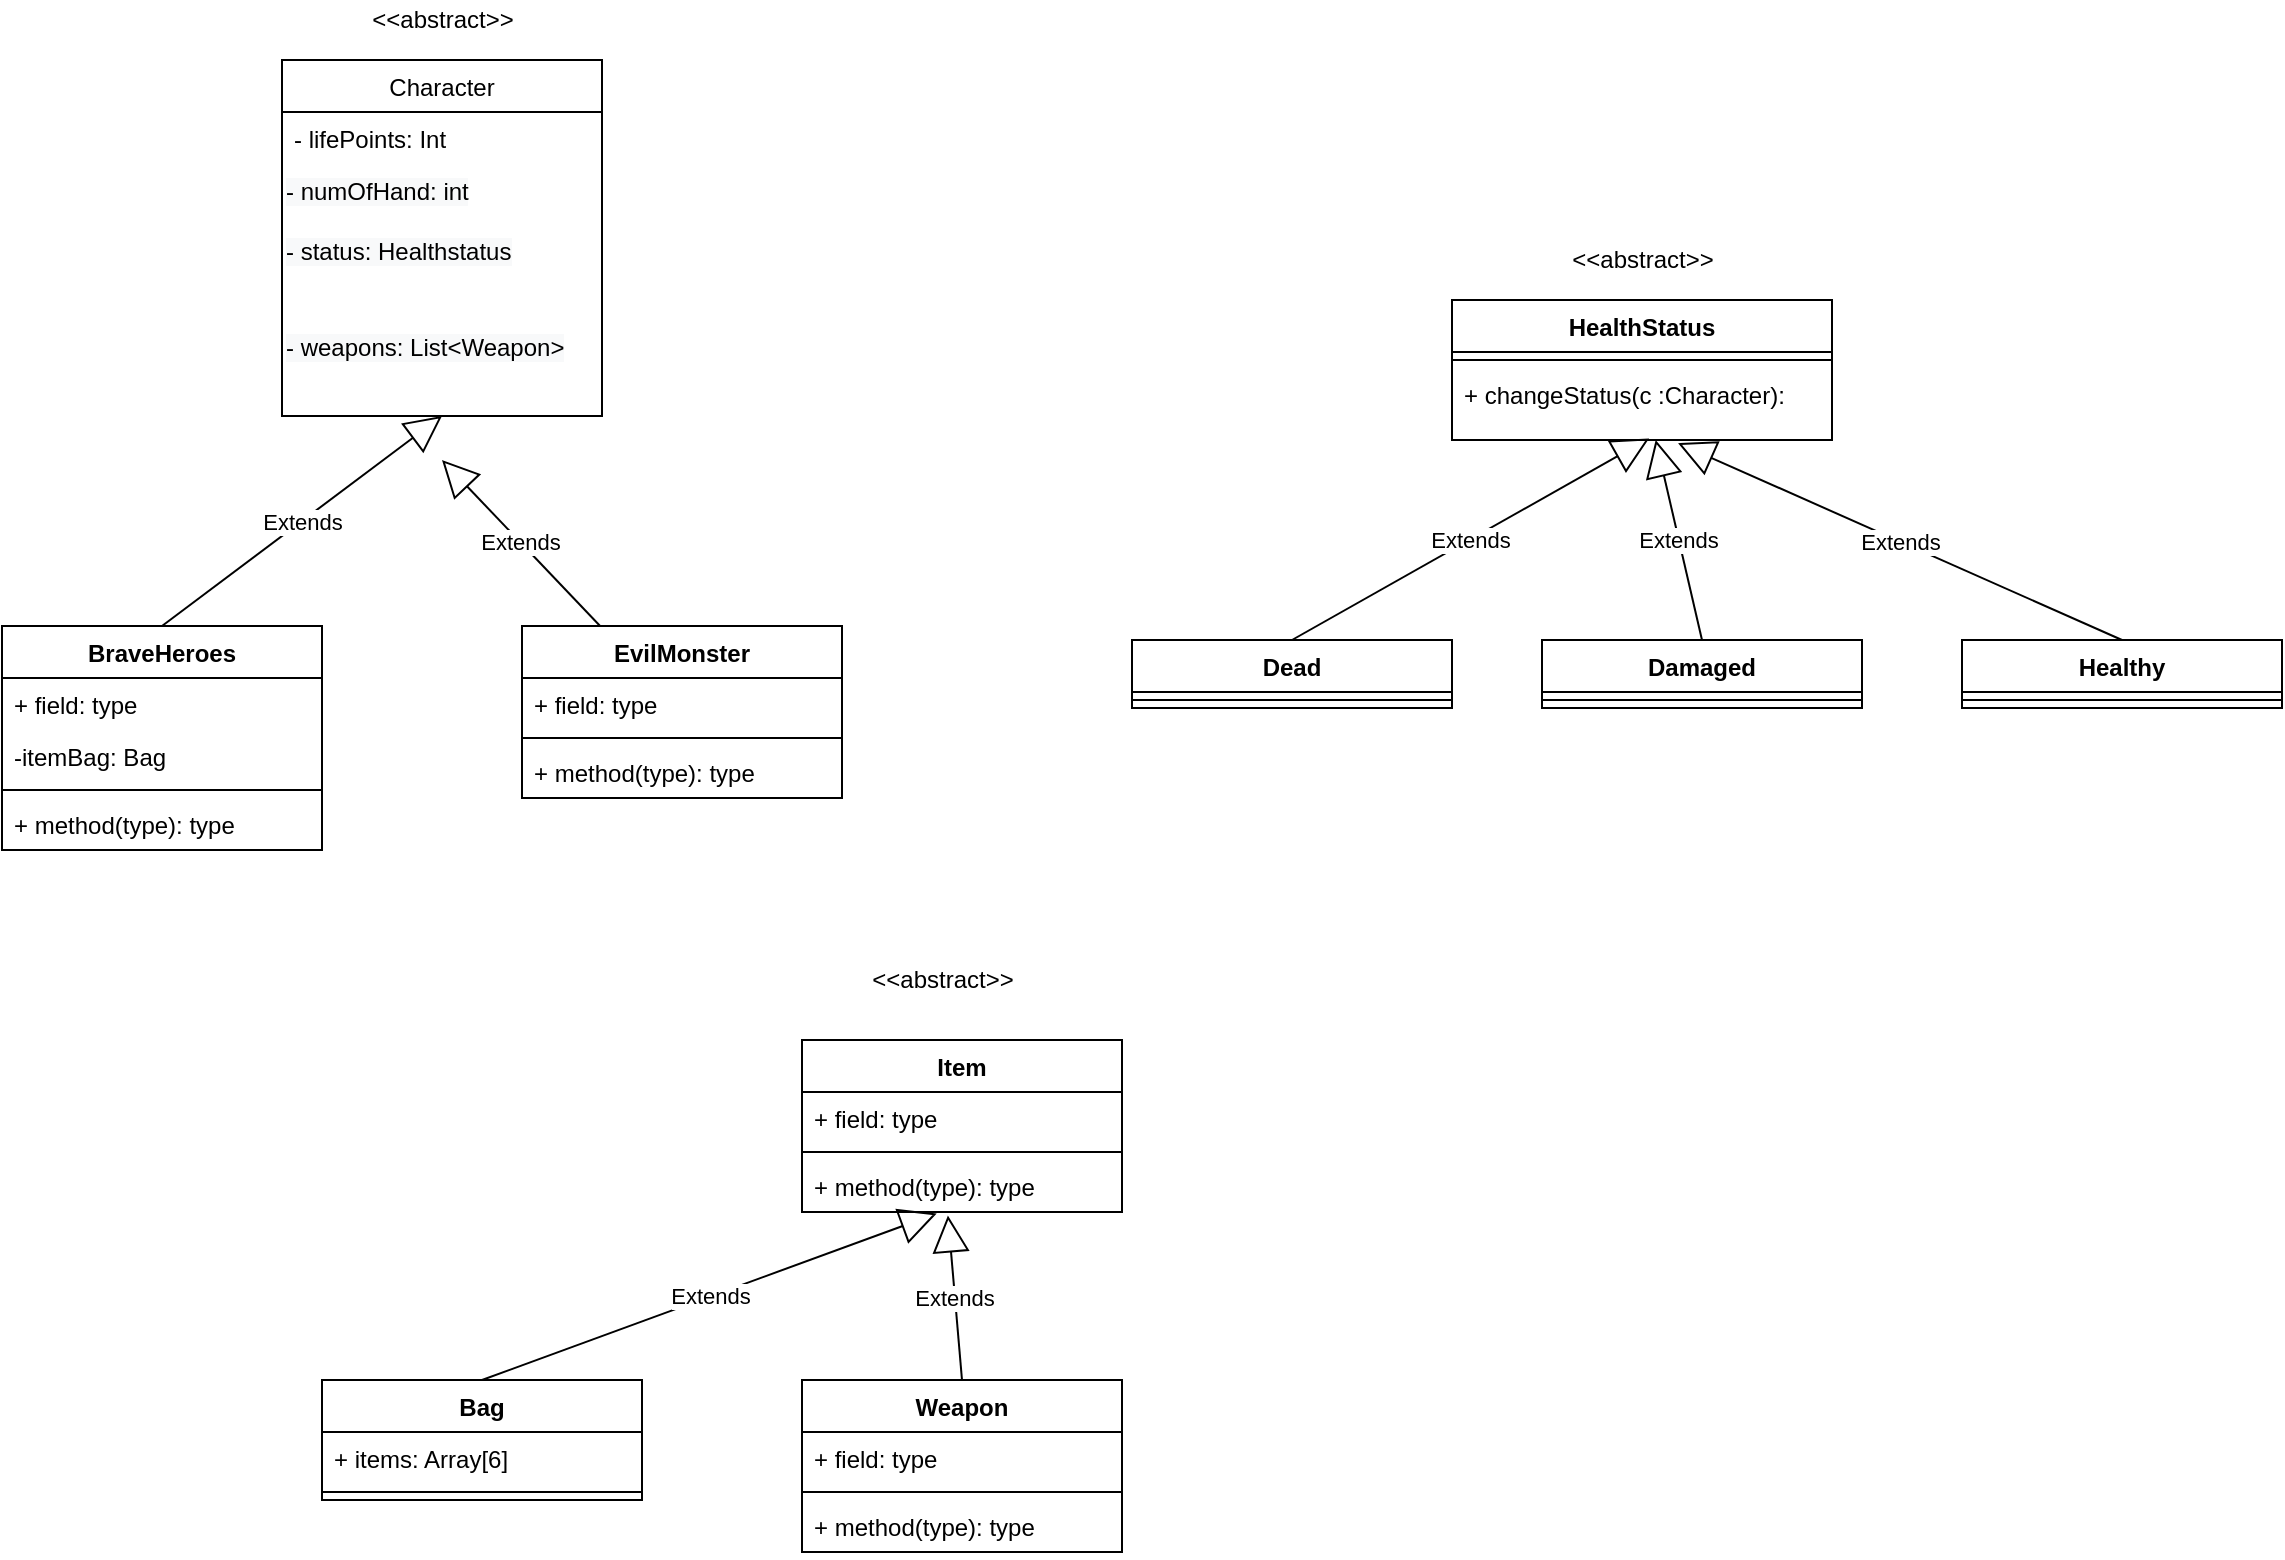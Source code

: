 <mxfile version="15.7.0" type="github">
  <diagram id="fswddAKS47gp_5byCrZ_" name="Page-1">
    <mxGraphModel dx="1456" dy="645" grid="1" gridSize="10" guides="1" tooltips="1" connect="1" arrows="1" fold="1" page="1" pageScale="1" pageWidth="827" pageHeight="1169" math="0" shadow="0">
      <root>
        <mxCell id="0" />
        <mxCell id="1" parent="0" />
        <mxCell id="siEeSFT4i3vVfXWGxD6--1" value="Character" style="swimlane;fontStyle=0;childLayout=stackLayout;horizontal=1;startSize=26;fillColor=none;horizontalStack=0;resizeParent=1;resizeParentMax=0;resizeLast=0;collapsible=1;marginBottom=0;" vertex="1" parent="1">
          <mxGeometry x="180" y="190" width="160" height="178" as="geometry" />
        </mxCell>
        <mxCell id="siEeSFT4i3vVfXWGxD6--2" value="- lifePoints: Int" style="text;strokeColor=none;fillColor=none;align=left;verticalAlign=top;spacingLeft=4;spacingRight=4;overflow=hidden;rotatable=0;points=[[0,0.5],[1,0.5]];portConstraint=eastwest;" vertex="1" parent="siEeSFT4i3vVfXWGxD6--1">
          <mxGeometry y="26" width="160" height="26" as="geometry" />
        </mxCell>
        <mxCell id="siEeSFT4i3vVfXWGxD6--48" value="&lt;span style=&quot;color: rgb(0 , 0 , 0) ; font-family: &amp;#34;helvetica&amp;#34; ; font-size: 12px ; font-style: normal ; font-weight: 400 ; letter-spacing: normal ; text-align: left ; text-indent: 0px ; text-transform: none ; word-spacing: 0px ; background-color: rgb(248 , 249 , 250) ; display: inline ; float: none&quot;&gt;- numOfHand: int&lt;/span&gt;" style="text;whiteSpace=wrap;html=1;" vertex="1" parent="siEeSFT4i3vVfXWGxD6--1">
          <mxGeometry y="52" width="160" height="30" as="geometry" />
        </mxCell>
        <mxCell id="siEeSFT4i3vVfXWGxD6--38" value="&lt;span style=&quot;color: rgb(0 , 0 , 0) ; font-family: &amp;#34;helvetica&amp;#34; ; font-size: 12px ; font-style: normal ; font-weight: 400 ; letter-spacing: normal ; text-align: left ; text-indent: 0px ; text-transform: none ; word-spacing: 0px ; background-color: rgb(248 , 249 , 250) ; display: inline ; float: none&quot;&gt;- status: Healthstatus&lt;/span&gt;" style="text;whiteSpace=wrap;html=1;" vertex="1" parent="siEeSFT4i3vVfXWGxD6--1">
          <mxGeometry y="82" width="160" height="48" as="geometry" />
        </mxCell>
        <mxCell id="siEeSFT4i3vVfXWGxD6--56" value="&lt;span style=&quot;color: rgb(0 , 0 , 0) ; font-family: &amp;#34;helvetica&amp;#34; ; font-size: 12px ; font-style: normal ; font-weight: 400 ; letter-spacing: normal ; text-align: left ; text-indent: 0px ; text-transform: none ; word-spacing: 0px ; background-color: rgb(248 , 249 , 250) ; display: inline ; float: none&quot;&gt;- weapons: List&amp;lt;Weapon&amp;gt;&lt;/span&gt;" style="text;whiteSpace=wrap;html=1;" vertex="1" parent="siEeSFT4i3vVfXWGxD6--1">
          <mxGeometry y="130" width="160" height="48" as="geometry" />
        </mxCell>
        <mxCell id="siEeSFT4i3vVfXWGxD6--5" value="&amp;lt;&amp;lt;abstract&amp;gt;&amp;gt;" style="text;html=1;align=center;verticalAlign=middle;resizable=0;points=[];autosize=1;strokeColor=none;fillColor=none;" vertex="1" parent="1">
          <mxGeometry x="215" y="160" width="90" height="20" as="geometry" />
        </mxCell>
        <mxCell id="siEeSFT4i3vVfXWGxD6--6" value="EvilMonster" style="swimlane;fontStyle=1;align=center;verticalAlign=top;childLayout=stackLayout;horizontal=1;startSize=26;horizontalStack=0;resizeParent=1;resizeParentMax=0;resizeLast=0;collapsible=1;marginBottom=0;" vertex="1" parent="1">
          <mxGeometry x="300" y="473" width="160" height="86" as="geometry" />
        </mxCell>
        <mxCell id="siEeSFT4i3vVfXWGxD6--7" value="+ field: type" style="text;strokeColor=none;fillColor=none;align=left;verticalAlign=top;spacingLeft=4;spacingRight=4;overflow=hidden;rotatable=0;points=[[0,0.5],[1,0.5]];portConstraint=eastwest;" vertex="1" parent="siEeSFT4i3vVfXWGxD6--6">
          <mxGeometry y="26" width="160" height="26" as="geometry" />
        </mxCell>
        <mxCell id="siEeSFT4i3vVfXWGxD6--8" value="" style="line;strokeWidth=1;fillColor=none;align=left;verticalAlign=middle;spacingTop=-1;spacingLeft=3;spacingRight=3;rotatable=0;labelPosition=right;points=[];portConstraint=eastwest;" vertex="1" parent="siEeSFT4i3vVfXWGxD6--6">
          <mxGeometry y="52" width="160" height="8" as="geometry" />
        </mxCell>
        <mxCell id="siEeSFT4i3vVfXWGxD6--9" value="+ method(type): type" style="text;strokeColor=none;fillColor=none;align=left;verticalAlign=top;spacingLeft=4;spacingRight=4;overflow=hidden;rotatable=0;points=[[0,0.5],[1,0.5]];portConstraint=eastwest;" vertex="1" parent="siEeSFT4i3vVfXWGxD6--6">
          <mxGeometry y="60" width="160" height="26" as="geometry" />
        </mxCell>
        <mxCell id="siEeSFT4i3vVfXWGxD6--10" value="BraveHeroes" style="swimlane;fontStyle=1;align=center;verticalAlign=top;childLayout=stackLayout;horizontal=1;startSize=26;horizontalStack=0;resizeParent=1;resizeParentMax=0;resizeLast=0;collapsible=1;marginBottom=0;" vertex="1" parent="1">
          <mxGeometry x="40" y="473" width="160" height="112" as="geometry" />
        </mxCell>
        <mxCell id="siEeSFT4i3vVfXWGxD6--11" value="+ field: type" style="text;strokeColor=none;fillColor=none;align=left;verticalAlign=top;spacingLeft=4;spacingRight=4;overflow=hidden;rotatable=0;points=[[0,0.5],[1,0.5]];portConstraint=eastwest;" vertex="1" parent="siEeSFT4i3vVfXWGxD6--10">
          <mxGeometry y="26" width="160" height="26" as="geometry" />
        </mxCell>
        <mxCell id="siEeSFT4i3vVfXWGxD6--47" value="-itemBag: Bag" style="text;strokeColor=none;fillColor=none;align=left;verticalAlign=top;spacingLeft=4;spacingRight=4;overflow=hidden;rotatable=0;points=[[0,0.5],[1,0.5]];portConstraint=eastwest;" vertex="1" parent="siEeSFT4i3vVfXWGxD6--10">
          <mxGeometry y="52" width="160" height="26" as="geometry" />
        </mxCell>
        <mxCell id="siEeSFT4i3vVfXWGxD6--12" value="" style="line;strokeWidth=1;fillColor=none;align=left;verticalAlign=middle;spacingTop=-1;spacingLeft=3;spacingRight=3;rotatable=0;labelPosition=right;points=[];portConstraint=eastwest;" vertex="1" parent="siEeSFT4i3vVfXWGxD6--10">
          <mxGeometry y="78" width="160" height="8" as="geometry" />
        </mxCell>
        <mxCell id="siEeSFT4i3vVfXWGxD6--13" value="+ method(type): type" style="text;strokeColor=none;fillColor=none;align=left;verticalAlign=top;spacingLeft=4;spacingRight=4;overflow=hidden;rotatable=0;points=[[0,0.5],[1,0.5]];portConstraint=eastwest;" vertex="1" parent="siEeSFT4i3vVfXWGxD6--10">
          <mxGeometry y="86" width="160" height="26" as="geometry" />
        </mxCell>
        <mxCell id="siEeSFT4i3vVfXWGxD6--14" value="Extends" style="endArrow=block;endSize=16;endFill=0;html=1;rounded=0;entryX=0.5;entryY=1;entryDx=0;entryDy=0;exitX=0.5;exitY=0;exitDx=0;exitDy=0;" edge="1" parent="1" source="siEeSFT4i3vVfXWGxD6--10" target="siEeSFT4i3vVfXWGxD6--56">
          <mxGeometry width="160" relative="1" as="geometry">
            <mxPoint x="90" y="463" as="sourcePoint" />
            <mxPoint x="230" y="423" as="targetPoint" />
          </mxGeometry>
        </mxCell>
        <mxCell id="siEeSFT4i3vVfXWGxD6--15" value="Extends" style="endArrow=block;endSize=16;endFill=0;html=1;rounded=0;" edge="1" parent="1" source="siEeSFT4i3vVfXWGxD6--6">
          <mxGeometry width="160" relative="1" as="geometry">
            <mxPoint x="260" y="483" as="sourcePoint" />
            <mxPoint x="260" y="390" as="targetPoint" />
          </mxGeometry>
        </mxCell>
        <mxCell id="siEeSFT4i3vVfXWGxD6--16" value="HealthStatus" style="swimlane;fontStyle=1;align=center;verticalAlign=top;childLayout=stackLayout;horizontal=1;startSize=26;horizontalStack=0;resizeParent=1;resizeParentMax=0;resizeLast=0;collapsible=1;marginBottom=0;" vertex="1" parent="1">
          <mxGeometry x="765" y="310" width="190" height="70" as="geometry" />
        </mxCell>
        <mxCell id="siEeSFT4i3vVfXWGxD6--18" value="" style="line;strokeWidth=1;fillColor=none;align=left;verticalAlign=middle;spacingTop=-1;spacingLeft=3;spacingRight=3;rotatable=0;labelPosition=right;points=[];portConstraint=eastwest;" vertex="1" parent="siEeSFT4i3vVfXWGxD6--16">
          <mxGeometry y="26" width="190" height="8" as="geometry" />
        </mxCell>
        <mxCell id="siEeSFT4i3vVfXWGxD6--19" value="+ changeStatus(c :Character): " style="text;strokeColor=none;fillColor=none;align=left;verticalAlign=top;spacingLeft=4;spacingRight=4;overflow=hidden;rotatable=0;points=[[0,0.5],[1,0.5]];portConstraint=eastwest;" vertex="1" parent="siEeSFT4i3vVfXWGxD6--16">
          <mxGeometry y="34" width="190" height="36" as="geometry" />
        </mxCell>
        <mxCell id="siEeSFT4i3vVfXWGxD6--20" value="&amp;lt;&amp;lt;abstract&amp;gt;&amp;gt;" style="text;html=1;align=center;verticalAlign=middle;resizable=0;points=[];autosize=1;strokeColor=none;fillColor=none;" vertex="1" parent="1">
          <mxGeometry x="815" y="280" width="90" height="20" as="geometry" />
        </mxCell>
        <mxCell id="siEeSFT4i3vVfXWGxD6--21" value="Dead" style="swimlane;fontStyle=1;align=center;verticalAlign=top;childLayout=stackLayout;horizontal=1;startSize=26;horizontalStack=0;resizeParent=1;resizeParentMax=0;resizeLast=0;collapsible=1;marginBottom=0;" vertex="1" parent="1">
          <mxGeometry x="605" y="480" width="160" height="34" as="geometry" />
        </mxCell>
        <mxCell id="siEeSFT4i3vVfXWGxD6--23" value="" style="line;strokeWidth=1;fillColor=none;align=left;verticalAlign=middle;spacingTop=-1;spacingLeft=3;spacingRight=3;rotatable=0;labelPosition=right;points=[];portConstraint=eastwest;" vertex="1" parent="siEeSFT4i3vVfXWGxD6--21">
          <mxGeometry y="26" width="160" height="8" as="geometry" />
        </mxCell>
        <mxCell id="siEeSFT4i3vVfXWGxD6--25" value="Damaged" style="swimlane;fontStyle=1;align=center;verticalAlign=top;childLayout=stackLayout;horizontal=1;startSize=26;horizontalStack=0;resizeParent=1;resizeParentMax=0;resizeLast=0;collapsible=1;marginBottom=0;" vertex="1" parent="1">
          <mxGeometry x="810" y="480" width="160" height="34" as="geometry" />
        </mxCell>
        <mxCell id="siEeSFT4i3vVfXWGxD6--27" value="" style="line;strokeWidth=1;fillColor=none;align=left;verticalAlign=middle;spacingTop=-1;spacingLeft=3;spacingRight=3;rotatable=0;labelPosition=right;points=[];portConstraint=eastwest;" vertex="1" parent="siEeSFT4i3vVfXWGxD6--25">
          <mxGeometry y="26" width="160" height="8" as="geometry" />
        </mxCell>
        <mxCell id="siEeSFT4i3vVfXWGxD6--29" value="Healthy" style="swimlane;fontStyle=1;align=center;verticalAlign=top;childLayout=stackLayout;horizontal=1;startSize=26;horizontalStack=0;resizeParent=1;resizeParentMax=0;resizeLast=0;collapsible=1;marginBottom=0;" vertex="1" parent="1">
          <mxGeometry x="1020" y="480" width="160" height="34" as="geometry" />
        </mxCell>
        <mxCell id="siEeSFT4i3vVfXWGxD6--31" value="" style="line;strokeWidth=1;fillColor=none;align=left;verticalAlign=middle;spacingTop=-1;spacingLeft=3;spacingRight=3;rotatable=0;labelPosition=right;points=[];portConstraint=eastwest;" vertex="1" parent="siEeSFT4i3vVfXWGxD6--29">
          <mxGeometry y="26" width="160" height="8" as="geometry" />
        </mxCell>
        <mxCell id="siEeSFT4i3vVfXWGxD6--33" value="Extends" style="endArrow=block;endSize=16;endFill=0;html=1;rounded=0;exitX=0.5;exitY=0;exitDx=0;exitDy=0;entryX=0.519;entryY=0.978;entryDx=0;entryDy=0;entryPerimeter=0;" edge="1" parent="1" source="siEeSFT4i3vVfXWGxD6--21" target="siEeSFT4i3vVfXWGxD6--19">
          <mxGeometry width="160" relative="1" as="geometry">
            <mxPoint x="681.44" y="488.81" as="sourcePoint" />
            <mxPoint x="815" y="380.004" as="targetPoint" />
          </mxGeometry>
        </mxCell>
        <mxCell id="siEeSFT4i3vVfXWGxD6--34" value="Extends" style="endArrow=block;endSize=16;endFill=0;html=1;rounded=0;exitX=0.5;exitY=0;exitDx=0;exitDy=0;entryX=0.536;entryY=1;entryDx=0;entryDy=0;entryPerimeter=0;" edge="1" parent="1" source="siEeSFT4i3vVfXWGxD6--25" target="siEeSFT4i3vVfXWGxD6--19">
          <mxGeometry width="160" relative="1" as="geometry">
            <mxPoint x="695" y="490" as="sourcePoint" />
            <mxPoint x="857.65" y="390.792" as="targetPoint" />
          </mxGeometry>
        </mxCell>
        <mxCell id="siEeSFT4i3vVfXWGxD6--35" value="Extends" style="endArrow=block;endSize=16;endFill=0;html=1;rounded=0;exitX=0.5;exitY=0;exitDx=0;exitDy=0;entryX=0.595;entryY=1.044;entryDx=0;entryDy=0;entryPerimeter=0;" edge="1" parent="1" source="siEeSFT4i3vVfXWGxD6--29" target="siEeSFT4i3vVfXWGxD6--19">
          <mxGeometry width="160" relative="1" as="geometry">
            <mxPoint x="900" y="490" as="sourcePoint" />
            <mxPoint x="873.61" y="389.208" as="targetPoint" />
          </mxGeometry>
        </mxCell>
        <mxCell id="siEeSFT4i3vVfXWGxD6--39" value="Bag" style="swimlane;fontStyle=1;align=center;verticalAlign=top;childLayout=stackLayout;horizontal=1;startSize=26;horizontalStack=0;resizeParent=1;resizeParentMax=0;resizeLast=0;collapsible=1;marginBottom=0;" vertex="1" parent="1">
          <mxGeometry x="200" y="850" width="160" height="60" as="geometry" />
        </mxCell>
        <mxCell id="siEeSFT4i3vVfXWGxD6--40" value="+ items: Array[6]" style="text;strokeColor=none;fillColor=none;align=left;verticalAlign=top;spacingLeft=4;spacingRight=4;overflow=hidden;rotatable=0;points=[[0,0.5],[1,0.5]];portConstraint=eastwest;" vertex="1" parent="siEeSFT4i3vVfXWGxD6--39">
          <mxGeometry y="26" width="160" height="26" as="geometry" />
        </mxCell>
        <mxCell id="siEeSFT4i3vVfXWGxD6--41" value="" style="line;strokeWidth=1;fillColor=none;align=left;verticalAlign=middle;spacingTop=-1;spacingLeft=3;spacingRight=3;rotatable=0;labelPosition=right;points=[];portConstraint=eastwest;" vertex="1" parent="siEeSFT4i3vVfXWGxD6--39">
          <mxGeometry y="52" width="160" height="8" as="geometry" />
        </mxCell>
        <mxCell id="siEeSFT4i3vVfXWGxD6--43" value="Item" style="swimlane;fontStyle=1;align=center;verticalAlign=top;childLayout=stackLayout;horizontal=1;startSize=26;horizontalStack=0;resizeParent=1;resizeParentMax=0;resizeLast=0;collapsible=1;marginBottom=0;" vertex="1" parent="1">
          <mxGeometry x="440" y="680" width="160" height="86" as="geometry" />
        </mxCell>
        <mxCell id="siEeSFT4i3vVfXWGxD6--44" value="+ field: type" style="text;strokeColor=none;fillColor=none;align=left;verticalAlign=top;spacingLeft=4;spacingRight=4;overflow=hidden;rotatable=0;points=[[0,0.5],[1,0.5]];portConstraint=eastwest;" vertex="1" parent="siEeSFT4i3vVfXWGxD6--43">
          <mxGeometry y="26" width="160" height="26" as="geometry" />
        </mxCell>
        <mxCell id="siEeSFT4i3vVfXWGxD6--45" value="" style="line;strokeWidth=1;fillColor=none;align=left;verticalAlign=middle;spacingTop=-1;spacingLeft=3;spacingRight=3;rotatable=0;labelPosition=right;points=[];portConstraint=eastwest;" vertex="1" parent="siEeSFT4i3vVfXWGxD6--43">
          <mxGeometry y="52" width="160" height="8" as="geometry" />
        </mxCell>
        <mxCell id="siEeSFT4i3vVfXWGxD6--46" value="+ method(type): type" style="text;strokeColor=none;fillColor=none;align=left;verticalAlign=top;spacingLeft=4;spacingRight=4;overflow=hidden;rotatable=0;points=[[0,0.5],[1,0.5]];portConstraint=eastwest;" vertex="1" parent="siEeSFT4i3vVfXWGxD6--43">
          <mxGeometry y="60" width="160" height="26" as="geometry" />
        </mxCell>
        <mxCell id="siEeSFT4i3vVfXWGxD6--49" value="Weapon" style="swimlane;fontStyle=1;align=center;verticalAlign=top;childLayout=stackLayout;horizontal=1;startSize=26;horizontalStack=0;resizeParent=1;resizeParentMax=0;resizeLast=0;collapsible=1;marginBottom=0;" vertex="1" parent="1">
          <mxGeometry x="440" y="850" width="160" height="86" as="geometry" />
        </mxCell>
        <mxCell id="siEeSFT4i3vVfXWGxD6--50" value="+ field: type" style="text;strokeColor=none;fillColor=none;align=left;verticalAlign=top;spacingLeft=4;spacingRight=4;overflow=hidden;rotatable=0;points=[[0,0.5],[1,0.5]];portConstraint=eastwest;" vertex="1" parent="siEeSFT4i3vVfXWGxD6--49">
          <mxGeometry y="26" width="160" height="26" as="geometry" />
        </mxCell>
        <mxCell id="siEeSFT4i3vVfXWGxD6--51" value="" style="line;strokeWidth=1;fillColor=none;align=left;verticalAlign=middle;spacingTop=-1;spacingLeft=3;spacingRight=3;rotatable=0;labelPosition=right;points=[];portConstraint=eastwest;" vertex="1" parent="siEeSFT4i3vVfXWGxD6--49">
          <mxGeometry y="52" width="160" height="8" as="geometry" />
        </mxCell>
        <mxCell id="siEeSFT4i3vVfXWGxD6--52" value="+ method(type): type" style="text;strokeColor=none;fillColor=none;align=left;verticalAlign=top;spacingLeft=4;spacingRight=4;overflow=hidden;rotatable=0;points=[[0,0.5],[1,0.5]];portConstraint=eastwest;" vertex="1" parent="siEeSFT4i3vVfXWGxD6--49">
          <mxGeometry y="60" width="160" height="26" as="geometry" />
        </mxCell>
        <mxCell id="siEeSFT4i3vVfXWGxD6--53" value="&amp;lt;&amp;lt;abstract&amp;gt;&amp;gt;" style="text;html=1;align=center;verticalAlign=middle;resizable=0;points=[];autosize=1;strokeColor=none;fillColor=none;" vertex="1" parent="1">
          <mxGeometry x="465" y="640" width="90" height="20" as="geometry" />
        </mxCell>
        <mxCell id="siEeSFT4i3vVfXWGxD6--55" value="Extends" style="endArrow=block;endSize=16;endFill=0;html=1;rounded=0;entryX=0.456;entryY=1.066;entryDx=0;entryDy=0;entryPerimeter=0;exitX=0.5;exitY=0;exitDx=0;exitDy=0;" edge="1" parent="1" source="siEeSFT4i3vVfXWGxD6--49" target="siEeSFT4i3vVfXWGxD6--46">
          <mxGeometry width="160" relative="1" as="geometry">
            <mxPoint x="140" y="850" as="sourcePoint" />
            <mxPoint x="300" y="850" as="targetPoint" />
          </mxGeometry>
        </mxCell>
        <mxCell id="siEeSFT4i3vVfXWGxD6--58" value="Extends" style="endArrow=block;endSize=16;endFill=0;html=1;rounded=0;entryX=0.421;entryY=1.029;entryDx=0;entryDy=0;entryPerimeter=0;exitX=0.5;exitY=0;exitDx=0;exitDy=0;" edge="1" parent="1" source="siEeSFT4i3vVfXWGxD6--39" target="siEeSFT4i3vVfXWGxD6--46">
          <mxGeometry width="160" relative="1" as="geometry">
            <mxPoint x="367.04" y="848.28" as="sourcePoint" />
            <mxPoint x="360" y="765.996" as="targetPoint" />
          </mxGeometry>
        </mxCell>
      </root>
    </mxGraphModel>
  </diagram>
</mxfile>
